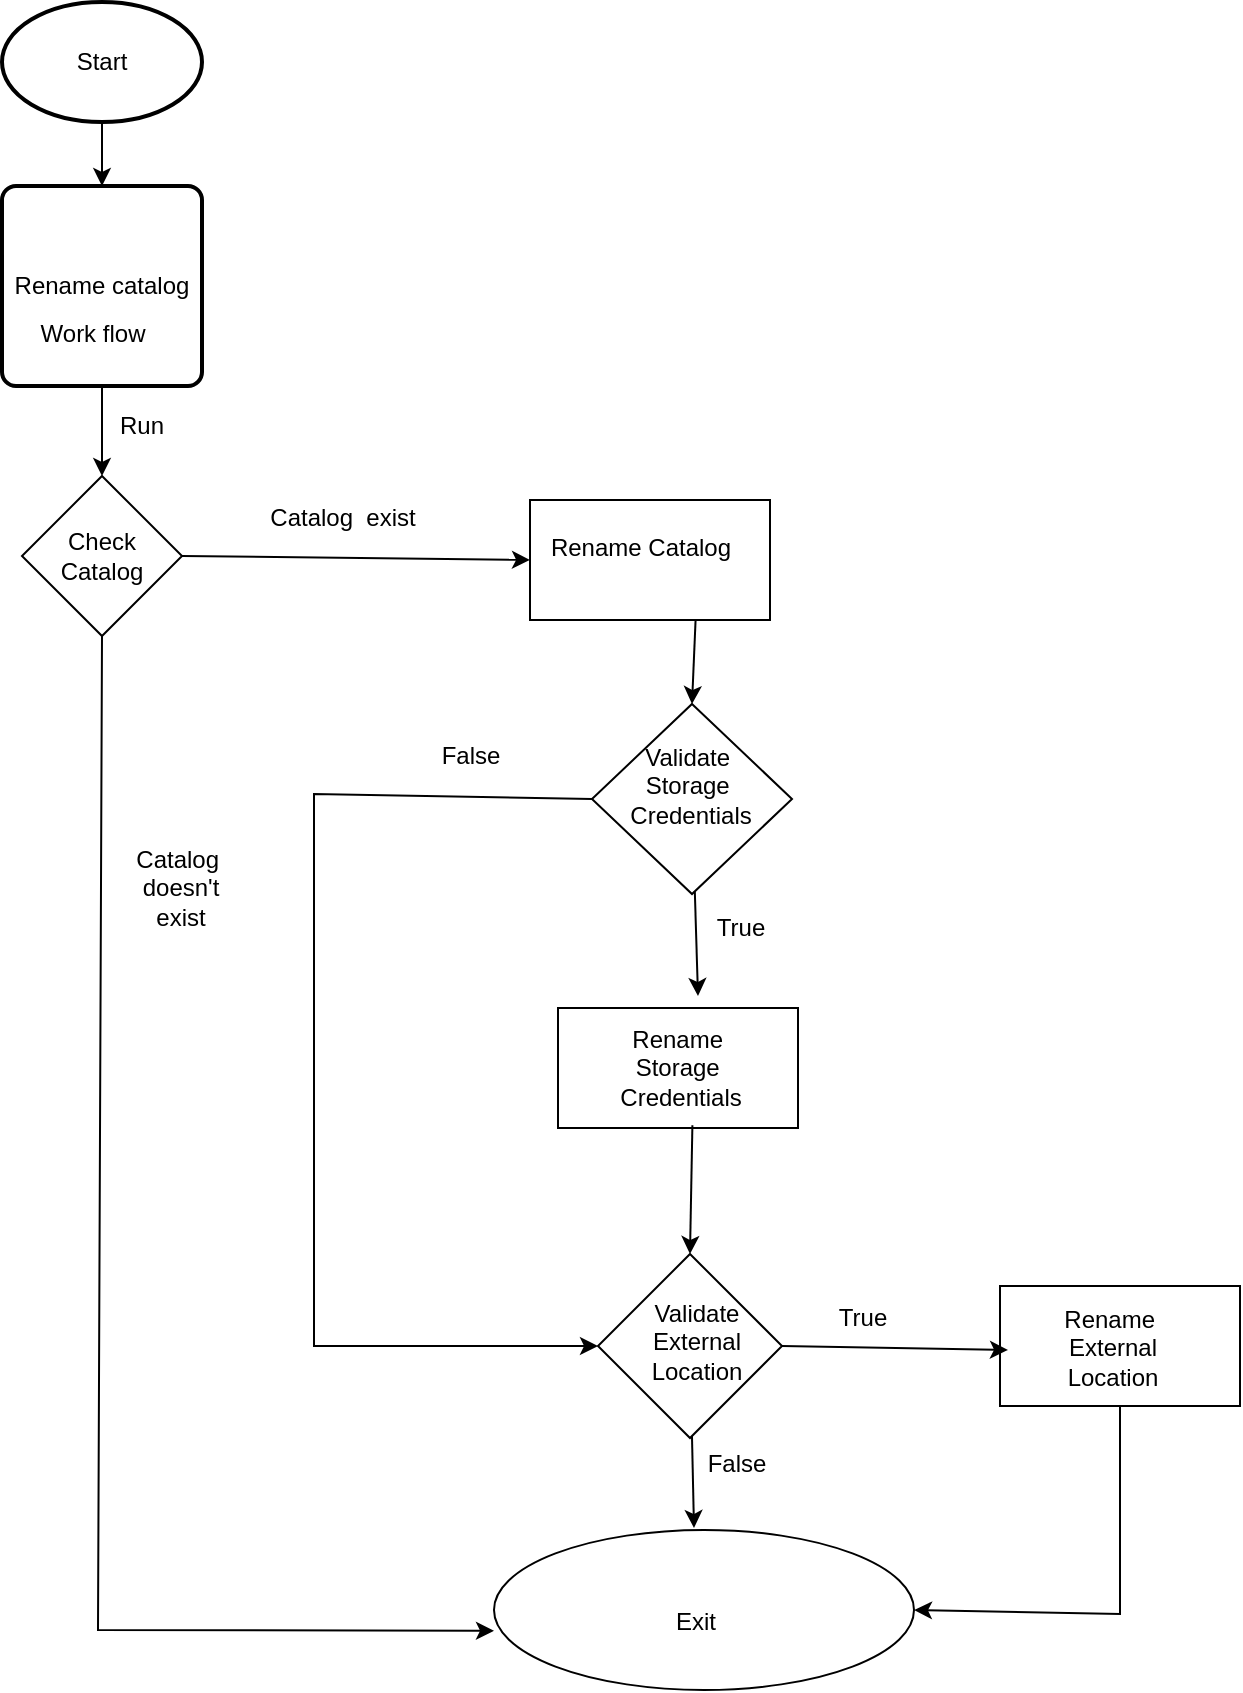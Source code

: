 <mxfile version="24.7.2" type="github">
  <diagram name="Page-1" id="IkA_VK86Y6AG_sND600d">
    <mxGraphModel dx="1750" dy="928" grid="0" gridSize="10" guides="1" tooltips="1" connect="1" arrows="1" fold="1" page="1" pageScale="1" pageWidth="850" pageHeight="1100" math="0" shadow="0">
      <root>
        <mxCell id="0" />
        <mxCell id="1" parent="0" />
        <mxCell id="1wzEDB1kQtsKZq0fJ0-X-1" value="Start" style="strokeWidth=2;html=1;shape=mxgraph.flowchart.start_1;whiteSpace=wrap;" vertex="1" parent="1">
          <mxGeometry x="80" y="21" width="100" height="60" as="geometry" />
        </mxCell>
        <mxCell id="1wzEDB1kQtsKZq0fJ0-X-2" value="Rename catalog" style="rounded=1;whiteSpace=wrap;html=1;absoluteArcSize=1;arcSize=14;strokeWidth=2;" vertex="1" parent="1">
          <mxGeometry x="80" y="113" width="100" height="100" as="geometry" />
        </mxCell>
        <mxCell id="1wzEDB1kQtsKZq0fJ0-X-3" value="Check Catalog" style="rhombus;whiteSpace=wrap;html=1;" vertex="1" parent="1">
          <mxGeometry x="90" y="258" width="80" height="80" as="geometry" />
        </mxCell>
        <mxCell id="1wzEDB1kQtsKZq0fJ0-X-5" value="" style="rounded=0;whiteSpace=wrap;html=1;" vertex="1" parent="1">
          <mxGeometry x="344" y="270" width="120" height="60" as="geometry" />
        </mxCell>
        <mxCell id="1wzEDB1kQtsKZq0fJ0-X-6" value="" style="rhombus;whiteSpace=wrap;html=1;" vertex="1" parent="1">
          <mxGeometry x="375" y="372" width="100" height="95" as="geometry" />
        </mxCell>
        <mxCell id="1wzEDB1kQtsKZq0fJ0-X-7" value="" style="rhombus;whiteSpace=wrap;html=1;" vertex="1" parent="1">
          <mxGeometry x="378" y="647" width="92" height="92" as="geometry" />
        </mxCell>
        <mxCell id="1wzEDB1kQtsKZq0fJ0-X-8" value="" style="rounded=0;whiteSpace=wrap;html=1;" vertex="1" parent="1">
          <mxGeometry x="358" y="524" width="120" height="60" as="geometry" />
        </mxCell>
        <mxCell id="1wzEDB1kQtsKZq0fJ0-X-9" value="" style="rounded=0;whiteSpace=wrap;html=1;" vertex="1" parent="1">
          <mxGeometry x="579" y="663" width="120" height="60" as="geometry" />
        </mxCell>
        <mxCell id="1wzEDB1kQtsKZq0fJ0-X-12" value="" style="endArrow=classic;html=1;rounded=0;exitX=1;exitY=0.5;exitDx=0;exitDy=0;entryX=0;entryY=0.5;entryDx=0;entryDy=0;" edge="1" parent="1" source="1wzEDB1kQtsKZq0fJ0-X-3" target="1wzEDB1kQtsKZq0fJ0-X-5">
          <mxGeometry width="50" height="50" relative="1" as="geometry">
            <mxPoint x="241" y="321" as="sourcePoint" />
            <mxPoint x="291" y="271" as="targetPoint" />
          </mxGeometry>
        </mxCell>
        <mxCell id="1wzEDB1kQtsKZq0fJ0-X-13" value="" style="endArrow=classic;html=1;rounded=0;exitX=0.5;exitY=1;exitDx=0;exitDy=0;exitPerimeter=0;entryX=0.5;entryY=0;entryDx=0;entryDy=0;" edge="1" parent="1" source="1wzEDB1kQtsKZq0fJ0-X-1" target="1wzEDB1kQtsKZq0fJ0-X-2">
          <mxGeometry width="50" height="50" relative="1" as="geometry">
            <mxPoint x="125" y="126" as="sourcePoint" />
            <mxPoint x="175" y="76" as="targetPoint" />
          </mxGeometry>
        </mxCell>
        <mxCell id="1wzEDB1kQtsKZq0fJ0-X-14" value="" style="endArrow=classic;html=1;rounded=0;entryX=0.5;entryY=0;entryDx=0;entryDy=0;exitX=0.5;exitY=1;exitDx=0;exitDy=0;" edge="1" parent="1" source="1wzEDB1kQtsKZq0fJ0-X-2" target="1wzEDB1kQtsKZq0fJ0-X-3">
          <mxGeometry width="50" height="50" relative="1" as="geometry">
            <mxPoint x="111" y="240" as="sourcePoint" />
            <mxPoint x="119" y="250" as="targetPoint" />
          </mxGeometry>
        </mxCell>
        <mxCell id="1wzEDB1kQtsKZq0fJ0-X-17" value="" style="endArrow=classic;html=1;rounded=0;exitX=0.56;exitY=0.977;exitDx=0;exitDy=0;entryX=0.5;entryY=0;entryDx=0;entryDy=0;exitPerimeter=0;" edge="1" parent="1" source="1wzEDB1kQtsKZq0fJ0-X-8" target="1wzEDB1kQtsKZq0fJ0-X-7">
          <mxGeometry width="50" height="50" relative="1" as="geometry">
            <mxPoint x="418" y="586" as="sourcePoint" />
            <mxPoint x="540" y="584" as="targetPoint" />
          </mxGeometry>
        </mxCell>
        <mxCell id="1wzEDB1kQtsKZq0fJ0-X-18" value="" style="endArrow=classic;html=1;rounded=0;entryX=0.5;entryY=0;entryDx=0;entryDy=0;exitX=0.69;exitY=0.997;exitDx=0;exitDy=0;exitPerimeter=0;" edge="1" parent="1" source="1wzEDB1kQtsKZq0fJ0-X-5" target="1wzEDB1kQtsKZq0fJ0-X-6">
          <mxGeometry width="50" height="50" relative="1" as="geometry">
            <mxPoint x="343" y="417" as="sourcePoint" />
            <mxPoint x="393" y="367" as="targetPoint" />
          </mxGeometry>
        </mxCell>
        <mxCell id="1wzEDB1kQtsKZq0fJ0-X-19" value="" style="endArrow=classic;html=1;rounded=0;" edge="1" parent="1" source="1wzEDB1kQtsKZq0fJ0-X-6">
          <mxGeometry width="50" height="50" relative="1" as="geometry">
            <mxPoint x="378" y="568" as="sourcePoint" />
            <mxPoint x="428" y="518" as="targetPoint" />
          </mxGeometry>
        </mxCell>
        <mxCell id="1wzEDB1kQtsKZq0fJ0-X-21" value="" style="endArrow=classic;html=1;rounded=0;exitX=0;exitY=0.5;exitDx=0;exitDy=0;entryX=0;entryY=0.5;entryDx=0;entryDy=0;" edge="1" parent="1" source="1wzEDB1kQtsKZq0fJ0-X-6" target="1wzEDB1kQtsKZq0fJ0-X-7">
          <mxGeometry width="50" height="50" relative="1" as="geometry">
            <mxPoint x="239" y="430" as="sourcePoint" />
            <mxPoint x="236" y="701" as="targetPoint" />
            <Array as="points">
              <mxPoint x="236" y="417" />
              <mxPoint x="236" y="693" />
            </Array>
          </mxGeometry>
        </mxCell>
        <mxCell id="1wzEDB1kQtsKZq0fJ0-X-22" value="" style="endArrow=classic;html=1;rounded=0;exitX=1;exitY=0.5;exitDx=0;exitDy=0;" edge="1" parent="1" source="1wzEDB1kQtsKZq0fJ0-X-7">
          <mxGeometry width="50" height="50" relative="1" as="geometry">
            <mxPoint x="535" y="736" as="sourcePoint" />
            <mxPoint x="583" y="695" as="targetPoint" />
          </mxGeometry>
        </mxCell>
        <mxCell id="1wzEDB1kQtsKZq0fJ0-X-23" value="" style="endArrow=classic;html=1;rounded=0;" edge="1" parent="1" source="1wzEDB1kQtsKZq0fJ0-X-7">
          <mxGeometry width="50" height="50" relative="1" as="geometry">
            <mxPoint x="376" y="834" as="sourcePoint" />
            <mxPoint x="426" y="784" as="targetPoint" />
          </mxGeometry>
        </mxCell>
        <mxCell id="1wzEDB1kQtsKZq0fJ0-X-24" value="" style="ellipse;whiteSpace=wrap;html=1;" vertex="1" parent="1">
          <mxGeometry x="326" y="785" width="210" height="80" as="geometry" />
        </mxCell>
        <mxCell id="1wzEDB1kQtsKZq0fJ0-X-25" value="" style="endArrow=classic;html=1;rounded=0;exitX=0.5;exitY=1;exitDx=0;exitDy=0;entryX=0;entryY=0.63;entryDx=0;entryDy=0;entryPerimeter=0;" edge="1" parent="1" source="1wzEDB1kQtsKZq0fJ0-X-3" target="1wzEDB1kQtsKZq0fJ0-X-24">
          <mxGeometry width="50" height="50" relative="1" as="geometry">
            <mxPoint x="127.64" y="453.82" as="sourcePoint" />
            <mxPoint x="172" y="734" as="targetPoint" />
            <Array as="points">
              <mxPoint x="128" y="835" />
            </Array>
          </mxGeometry>
        </mxCell>
        <mxCell id="1wzEDB1kQtsKZq0fJ0-X-26" value="" style="endArrow=classic;html=1;rounded=0;entryX=1;entryY=0.5;entryDx=0;entryDy=0;exitX=0.5;exitY=1;exitDx=0;exitDy=0;" edge="1" parent="1" source="1wzEDB1kQtsKZq0fJ0-X-9" target="1wzEDB1kQtsKZq0fJ0-X-24">
          <mxGeometry width="50" height="50" relative="1" as="geometry">
            <mxPoint x="575" y="854" as="sourcePoint" />
            <mxPoint x="625" y="804" as="targetPoint" />
            <Array as="points">
              <mxPoint x="639" y="827" />
            </Array>
          </mxGeometry>
        </mxCell>
        <mxCell id="1wzEDB1kQtsKZq0fJ0-X-27" value="Catalog&amp;nbsp; exist" style="text;html=1;align=center;verticalAlign=middle;resizable=0;points=[];autosize=1;strokeColor=none;fillColor=none;" vertex="1" parent="1">
          <mxGeometry x="204" y="266" width="91" height="26" as="geometry" />
        </mxCell>
        <mxCell id="1wzEDB1kQtsKZq0fJ0-X-28" value="Catalog&amp;nbsp;&lt;div&gt;&lt;span style=&quot;background-color: initial;&quot;&gt;doesn&#39;t&lt;/span&gt;&lt;div&gt;&lt;div&gt;exist&lt;/div&gt;&lt;/div&gt;&lt;/div&gt;" style="text;html=1;align=center;verticalAlign=middle;resizable=0;points=[];autosize=1;strokeColor=none;fillColor=none;" vertex="1" parent="1">
          <mxGeometry x="137" y="436" width="63" height="55" as="geometry" />
        </mxCell>
        <mxCell id="1wzEDB1kQtsKZq0fJ0-X-29" value="Rename Catalog" style="text;html=1;align=center;verticalAlign=middle;resizable=0;points=[];autosize=1;strokeColor=none;fillColor=none;" vertex="1" parent="1">
          <mxGeometry x="345" y="281" width="108" height="26" as="geometry" />
        </mxCell>
        <mxCell id="1wzEDB1kQtsKZq0fJ0-X-30" value="&lt;span style=&quot;color: rgba(0, 0, 0, 0); font-family: monospace; font-size: 0px; text-align: start;&quot;&gt;%3CmxGraphModel%3E%3Croot%3E%3CmxCell%20id%3D%220%22%2F%3E%3CmxCell%20id%3D%221%22%20parent%3D%220%22%2F%3E%3CmxCell%20id%3D%222%22%20value%3D%22Catalog%26amp%3Bnbsp%3B%20exist%22%20style%3D%22text%3Bhtml%3D1%3Balign%3Dcenter%3BverticalAlign%3Dmiddle%3Bresizable%3D0%3Bpoints%3D%5B%5D%3Bautosize%3D1%3BstrokeColor%3Dnone%3BfillColor%3Dnone%3B%22%20vertex%3D%221%22%20parent%3D%221%22%3E%3CmxGeometry%20x%3D%22204%22%20y%3D%22266%22%20width%3D%2291%22%20height%3D%2226%22%20as%3D%22geometry%22%2F%3E%3C%2FmxCell%3E%3C%2Froot%3E%3C%2FmxGraphModel%3E&lt;/span&gt;" style="text;html=1;align=center;verticalAlign=middle;resizable=0;points=[];autosize=1;strokeColor=none;fillColor=none;" vertex="1" parent="1">
          <mxGeometry x="410" y="394" width="18" height="26" as="geometry" />
        </mxCell>
        <mxCell id="1wzEDB1kQtsKZq0fJ0-X-33" value="Validate&amp;nbsp;&lt;div&gt;Storage&amp;nbsp;&lt;/div&gt;&lt;div&gt;Credentials&lt;/div&gt;&lt;div&gt;&lt;br&gt;&lt;/div&gt;" style="text;html=1;align=center;verticalAlign=middle;resizable=0;points=[];autosize=1;strokeColor=none;fillColor=none;" vertex="1" parent="1">
          <mxGeometry x="384.5" y="385" width="79" height="70" as="geometry" />
        </mxCell>
        <mxCell id="1wzEDB1kQtsKZq0fJ0-X-35" value="True" style="text;html=1;align=center;verticalAlign=middle;resizable=0;points=[];autosize=1;strokeColor=none;fillColor=none;" vertex="1" parent="1">
          <mxGeometry x="428" y="471" width="42" height="26" as="geometry" />
        </mxCell>
        <mxCell id="1wzEDB1kQtsKZq0fJ0-X-36" value="False" style="text;html=1;align=center;verticalAlign=middle;resizable=0;points=[];autosize=1;strokeColor=none;fillColor=none;" vertex="1" parent="1">
          <mxGeometry x="290" y="385" width="47" height="26" as="geometry" />
        </mxCell>
        <mxCell id="1wzEDB1kQtsKZq0fJ0-X-37" value="Rename&amp;nbsp;&lt;div&gt;Storage&amp;nbsp;&lt;/div&gt;&lt;div&gt;Credentials&lt;/div&gt;" style="text;html=1;align=center;verticalAlign=middle;resizable=0;points=[];autosize=1;strokeColor=none;fillColor=none;" vertex="1" parent="1">
          <mxGeometry x="379.5" y="526.5" width="79" height="55" as="geometry" />
        </mxCell>
        <mxCell id="1wzEDB1kQtsKZq0fJ0-X-38" value="Validate&lt;div&gt;External&lt;/div&gt;&lt;div&gt;Location&lt;br&gt;&lt;div&gt;&lt;br&gt;&lt;/div&gt;&lt;/div&gt;" style="text;html=1;align=center;verticalAlign=middle;resizable=0;points=[];autosize=1;strokeColor=none;fillColor=none;" vertex="1" parent="1">
          <mxGeometry x="395.5" y="663" width="63" height="70" as="geometry" />
        </mxCell>
        <mxCell id="1wzEDB1kQtsKZq0fJ0-X-40" value="True" style="text;html=1;align=center;verticalAlign=middle;resizable=0;points=[];autosize=1;strokeColor=none;fillColor=none;" vertex="1" parent="1">
          <mxGeometry x="489" y="666" width="42" height="26" as="geometry" />
        </mxCell>
        <mxCell id="1wzEDB1kQtsKZq0fJ0-X-41" value="False" style="text;html=1;align=center;verticalAlign=middle;resizable=0;points=[];autosize=1;strokeColor=none;fillColor=none;" vertex="1" parent="1">
          <mxGeometry x="423" y="739" width="47" height="26" as="geometry" />
        </mxCell>
        <mxCell id="1wzEDB1kQtsKZq0fJ0-X-42" value="Rename&amp;nbsp;&lt;div&gt;External&lt;/div&gt;&lt;div&gt;Location&lt;/div&gt;" style="text;html=1;align=center;verticalAlign=middle;resizable=0;points=[];autosize=1;strokeColor=none;fillColor=none;" vertex="1" parent="1">
          <mxGeometry x="601" y="666" width="67" height="55" as="geometry" />
        </mxCell>
        <mxCell id="1wzEDB1kQtsKZq0fJ0-X-43" value="Work flow" style="text;html=1;align=center;verticalAlign=middle;resizable=0;points=[];autosize=1;strokeColor=none;fillColor=none;" vertex="1" parent="1">
          <mxGeometry x="90" y="174" width="70" height="26" as="geometry" />
        </mxCell>
        <mxCell id="1wzEDB1kQtsKZq0fJ0-X-44" value="Run" style="text;html=1;align=center;verticalAlign=middle;whiteSpace=wrap;rounded=0;" vertex="1" parent="1">
          <mxGeometry x="120" y="218" width="60" height="30" as="geometry" />
        </mxCell>
        <mxCell id="1wzEDB1kQtsKZq0fJ0-X-45" value="Exit" style="text;html=1;align=center;verticalAlign=middle;whiteSpace=wrap;rounded=0;" vertex="1" parent="1">
          <mxGeometry x="397" y="816" width="60" height="30" as="geometry" />
        </mxCell>
      </root>
    </mxGraphModel>
  </diagram>
</mxfile>
